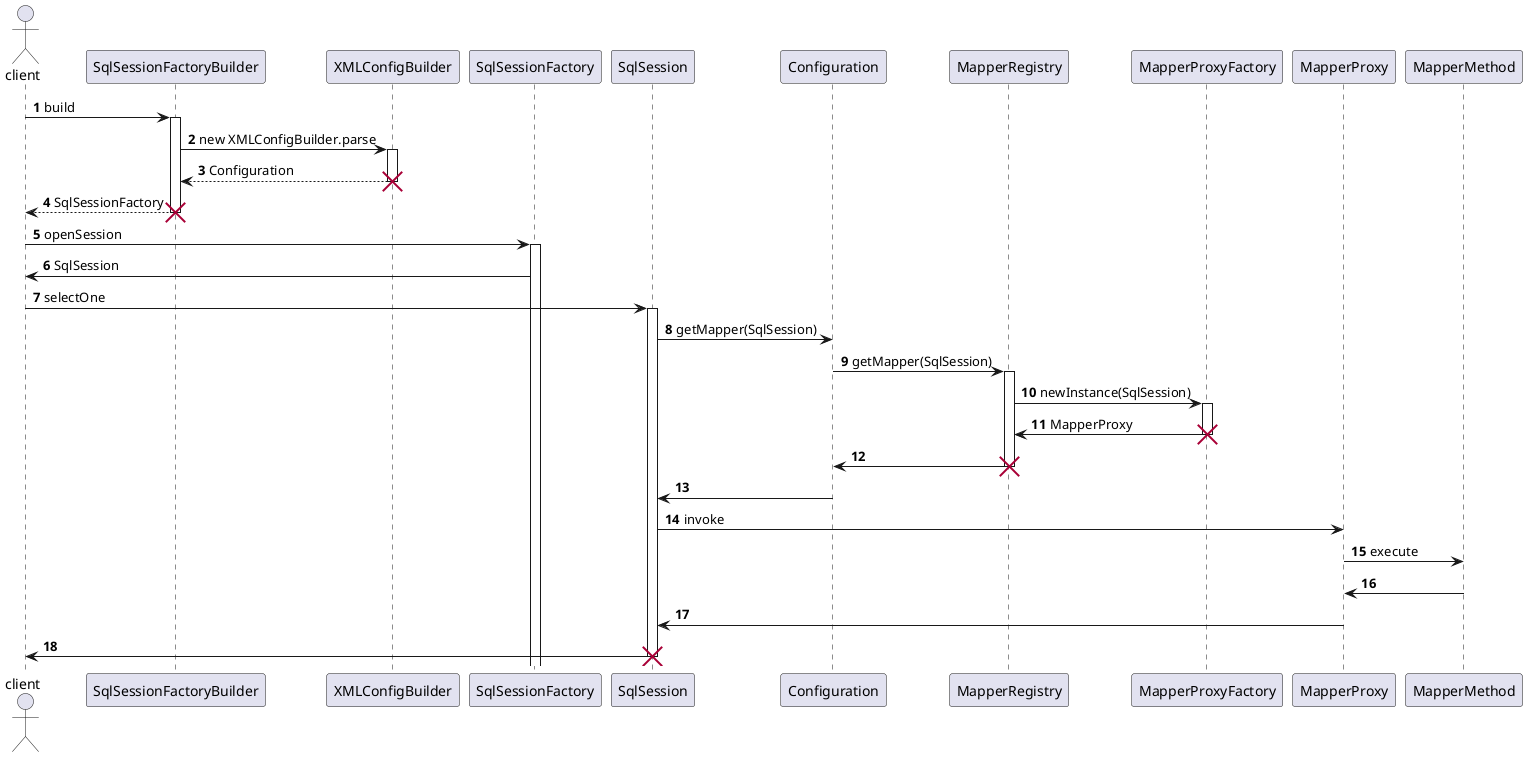 @startuml
'https://plantuml.com/sequence-diagram

autonumber

actor client
client -> SqlSessionFactoryBuilder : build
activate SqlSessionFactoryBuilder
SqlSessionFactoryBuilder -> XMLConfigBuilder : new XMLConfigBuilder.parse
activate XMLConfigBuilder
XMLConfigBuilder --> SqlSessionFactoryBuilder : Configuration
destroy XMLConfigBuilder

SqlSessionFactoryBuilder --> client : SqlSessionFactory
destroy SqlSessionFactoryBuilder

client -> SqlSessionFactory : openSession
activate SqlSessionFactory
SqlSessionFactory -> client: SqlSession

client -> SqlSession: selectOne
activate SqlSession
SqlSession -> Configuration: getMapper(SqlSession)
Configuration -> MapperRegistry: getMapper(SqlSession)
activate MapperRegistry
MapperRegistry -> MapperProxyFactory : newInstance(SqlSession)
activate MapperProxyFactory
MapperProxyFactory -> MapperRegistry : MapperProxy
destroy MapperProxyFactory
MapperRegistry -> Configuration
destroy MapperRegistry
Configuration -> SqlSession
SqlSession -> MapperProxy : invoke
MapperProxy -> MapperMethod : execute
MapperMethod -> MapperProxy
MapperProxy -> SqlSession
SqlSession -> client
destroy SqlSession
@enduml